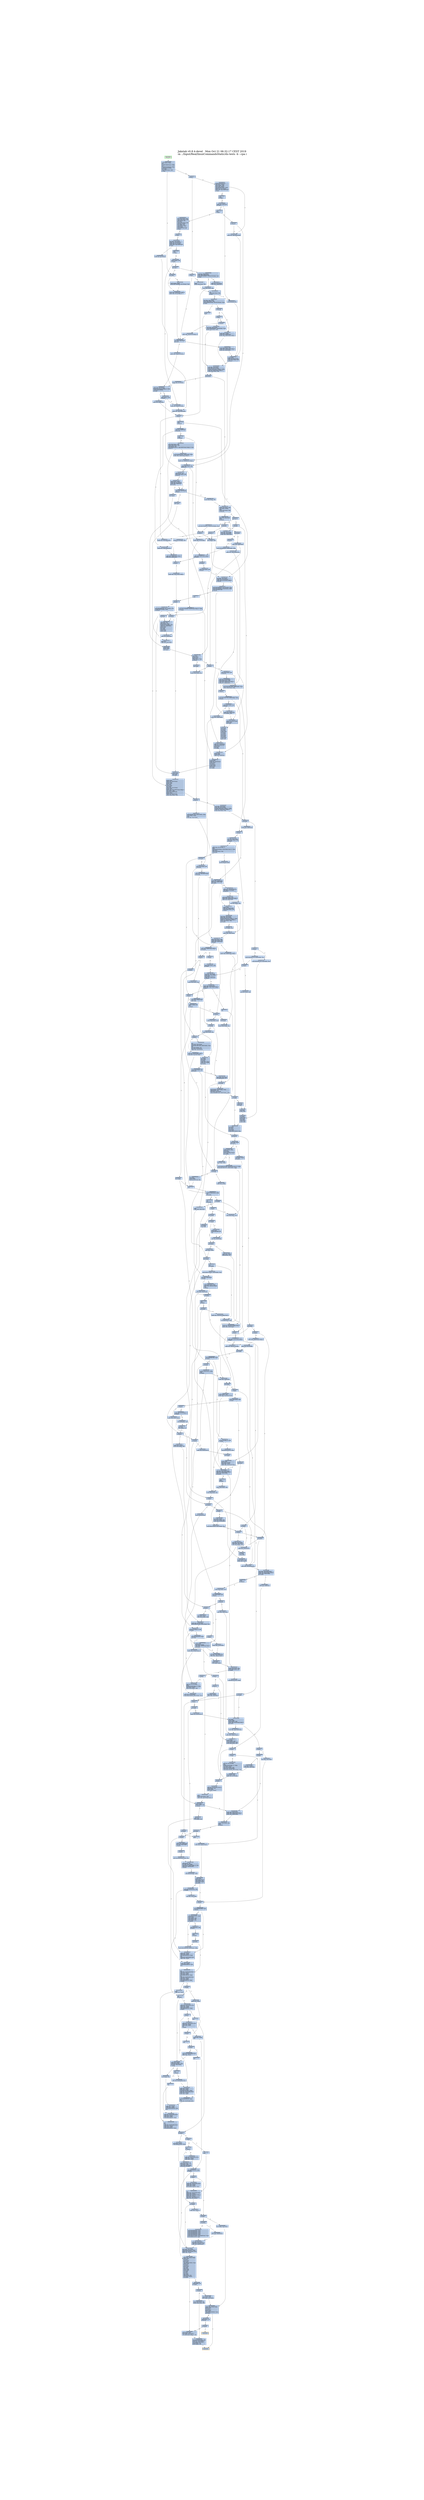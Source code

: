 digraph G {
node[shape=rectangle,style=filled,fillcolor=lightsteelblue,color=lightsteelblue]
bgcolor="transparent"
graph [label="Jakstab v0.8.4-devel   Mon Oct 21 06:32:17 CEST 2019\n-m ../Input/Real/linuxCommandsStatic/du-tests -b --cpa i", labelloc=t, fontsize=35, pad=30]
"0x00000000_0"[label="0x00000000\nandl (%ecx), %esp\ldas \lboundl 0x6e(%ecx), %ebp\ldas \lboundl 0x73(%ecx), %esp\lpushl $0x20230a0a\lincl %ebx\loutsl %ds:(%esi), %dx\ljo 0x8c\l"];
"0x00000013_0"[label="0x00000013\njb 0x7e\l"];
"0x00000015_0"[label="0x00000015\npushl $0x43282074\lsubl %esp, (%eax)\lxorb (%eax), %dh\lxorb %dh, (%ebx)\lsubl $0x39313032, %eax\landb %al, 0x72(%esi)\landb %dl, %gs:0x6f(%ebx)\lje 0xa8\l"];
"0x00000031_0"[label="0x00000031\npopa \ljb 0x99\l"];
"0x00000034_0"[label="0x00000034\nandb %al, 0x6f(%esi)\ljne 0xa7\l"];
"0x00000039_0"[label="0x00000039\npopa \lje 0xa6\l"];
"0x0000003d_0"[label="0x0000003d\noutsl %ds:(%esi), %dx\loutsb %ds:(%esi), %dx\lsubb $0x20, %al\ldecl %ecx\loutsb %ds:(%esi), %dx\larpl %bp, (%esi)\lorb (%edx), %cl\landl (%eax), %esp\lpushl %esp\lpushl $0x70207369\ljb 0xc0\l"];
"0x00000051_0"[label="0x00000051\njb 0xb5\l"];
"0x00000054_0"[label="0x00000054\ninsl %dx, %es:(%edi)\landb %ch, 0x73(%ecx)\landb %ah, 0x72(%esi)\landb %dh, %gs:0x6f(%ebx)\lje 0xda\l"];
"0x00000063_0"[label="0x00000063\npopa \ljb 0xcb\l"];
"0x00000066_0"[label="0x00000066\ncmpb (%eax), %ah\ljns 0xd9\l"];
"0x0000006a_0"[label="0x0000006a\njne 0x8c\l"];
"0x0000006c_0"[label="0x0000006c\narpl %sp, 0x6e(%ecx)\landb %dh, 0x65(%edx)\limull $0x75626972, %fs:0x74(%ebx), %esi\lje 0xe1\l"];
"0x0000007c_0"[label="0x0000007c\nandb %ch, 0x74(%ecx)\landb %ah, 0x6e(%ecx)\l"];
"0x0000007e_0"[label="0x0000007e\nje 0xa0\l"];
"0x00000080_0"[label="0x00000080\npopa \loutsb %ds:(%esi), %dx\l"];
"0x00000082_0"[label="0x00000082\ndas \loutsl %ds:(%esi), %dx\ljb 0xa7\l"];
"0x00000087_0"[label="0x00000087\ninsl %dx, %es:(%edi)\loutsl %ds:(%esi), %dx\limull $0x6920230a, %fs:0x79(%esi), %esp\lje 0xb3\l"];
"0x0000008c_0"[label="0x0000008c\njns 0x98\l"];
"0x0000008e_0"[label="0x0000008e\nandl (%eax), %esp\limull $0x7265646e, 0x75(%eax), %esi\l"];
"0x00000093_0"[label="0x00000093\njne 0x103\l"];
"0x00000095_0"[label="0x00000095\njb 0xb9\l"];
"0x00000098_0"[label="0x00000098\nandb %dh, 0x65(%eax,%ebp,2)\landb %dh, 0x72(%ebp,,2)\l"];
"0x00000099_0"[label="0x00000099\nje 0x103\l"];
"0x0000009b_0"[label="0x0000009b\nandb %dh, %gs:0x72(%ebp,,2)\l"];
"0x000000a0_0"[label="0x000000a0\ninsl %dx, %es:(%edi)\ljae 0xc3\l"];
"0x000000a3_0"[label="0x000000a3\noutsl %ds:(%esi), %dx\landb %dh, 0x65(%eax,%ebp,2)\landb %al, 0x4e(%edi)\l"];
"0x000000a6_0"[label="0x000000a6\nje 0x110\l"];
"0x000000a7_0"[label="0x000000a7\npushl $0x4e472065\l"];
"0x000000a8_0"[label="0x000000a8\nandb %al, %gs:0x4e(%edi)\l"];
"0x000000ac_0"[label="0x000000ac\npushl %ebp\landb %al, 0x65(%edi)\loutsb %ds:(%esi), %dx\ljb 0x115\l"];
"0x000000b3_0"[label="0x000000b3\npopa \l"];
"0x000000b4_0"[label="0x000000b4\ninsb %dx, %es:(%edi)\landb %dl, 0x75(%eax)\lboundl 0x63(%ecx,%ebp,2), %ebp\landb %cl, 0x63(%ecx,%ebp,2)\loutsb %ds:(%esi), %dx\l"];
"0x000000b9_0"[label="0x000000b9\ninsb %dx, %es:(%edi)\limull $0x6563694c, 0x20(%ebx), %esp\loutsb %ds:(%esi), %dx\l"];
"0x000000c2_0"[label="0x000000c2\njae 0x129\l"];
"0x000000c3_0"[label="0x000000c3\nandb %ah, %gs:0x73(%ecx)\l"];
"0x000000c4_0"[label="0x000000c4\nandb %ah, 0x73(%ecx)\l"];
"0x000000c7_0"[label="0x000000c7\nandb %dh, 0x75(%eax)\lboundl 0x73(%ecx,%ebp,2), %ebp\lpushl $0x62206465\ljns 0xdf\l"];
"0x000000d5_0"[label="0x000000d5\nandl (%eax), %esp\lje 0x141\l"];
"0x000000d9_0"[label="0x000000d9\nandb %al, %gs:0x72(%esi)\l"];
"0x000000da_0"[label="0x000000da\nandb %al, 0x72(%esi)\l"];
"0x000000dd_0"[label="0x000000dd\nandb %dl, %gs:0x6f(%ebx)\l"];
"0x000000df_0"[label="0x000000df\nandb %dl, 0x6f(%ebx)\l"];
"0x000000e1_0"[label="0x000000e1\noutsl %ds:(%esi), %dx\l"];
"0x000000e2_0"[label="0x000000e2\nje 0x15c\l"];
"0x000000e5_0"[label="0x000000e5\npopa \ljb 0x14d\l"];
"0x000000e8_0"[label="0x000000e8\nandb %al, 0x6f(%esi)\ljne 0x15b\l"];
"0x000000ed_0"[label="0x000000ed\npopa \lje 0x15a\l"];
"0x000000f1_0"[label="0x000000f1\noutsl %ds:(%esi), %dx\loutsb %ds:(%esi), %dx\lsubb $0x20, %al\limull $0x65762072, %gs:0x65(%eax,%ebp,2), %esi\ljb 0x173\l"];
"0x00000100_0"[label="0x00000100\nimull $0x6f203320, 0x6e(%edi), %ebp\landb %dh, 0x65(%eax,%ebp,2)\l"];
"0x00000103_0"[label="0x00000103\nandb %dh, (%ebx)\landb %ch, 0x66(%edi)\landb %dh, 0x65(%eax,%ebp,2)\l"];
"0x0000010c_0"[label="0x0000010c\nandb %cl, 0x63(%ecx,%ebp,2)\l"];
"0x00000110_0"[label="0x00000110\noutsb %ds:(%esi), %dx\ljae 0x179\l"];
"0x00000114_0"[label="0x00000114\nsubb $0x20, %al\loutsl %ds:(%esi), %dx\ljb 0x123\l"];
"0x00000119_0"[label="0x00000119\nandl (%eax), %esp\lsubb %ah, 0x74(%ecx)\landb %bh, 0x6f(%ecx)\ljne 0x195\l"];
"0x00000123_0"[label="0x00000123\nandb %ch, 0x70(%edi)\lje 0x191\l"];
"0x00000128_0"[label="0x00000128\noutsl %ds:(%esi), %dx\l"];
"0x00000129_0"[label="0x00000129\noutsb %ds:(%esi), %dx\lsubl %esp, (%eax)\lpopa \loutsb %ds:(%esi), %dx\ljns 0x150\l"];
"0x00000130_0"[label="0x00000130\ninsb %dx, %es:(%edi)\lpopa \lje 0x199\l"];
"0x00000134_0"[label="0x00000134\njb 0x156\l"];
"0x00000136_0"[label="0x00000136\njbe 0x19d\l"];
"0x00000138_0"[label="0x00000138\njb 0x1ad\l"];
"0x0000013a_0"[label="0x0000013a\nimull $0x230a0a2e, 0x6e(%edi), %ebp\l"];
"0x00000141_0"[label="0x00000141\nandb %dl, 0x69(%eax,%ebp,2)\ljae 0x167\l"];
"0x00000147_0"[label="0x00000147\njo 0x1bb\l"];
"0x00000149_0"[label="0x00000149\noutsl %ds:(%esi), %dx\ljb 0x1ae\l"];
"0x0000014d_0"[label="0x0000014d\ninsl %dx, %es:(%edi)\landb %ch, 0x73(%ecx)\landb %ah, 0x73(%ecx,%ebp,2)\lje 0x1c9\l"];
"0x00000150_0"[label="0x00000150\njae 0x172\l"];
"0x00000152_0"[label="0x00000152\nimull $0x75626972, %fs:0x74(%ebx), %esi\l"];
"0x00000156_0"[label="0x00000156\njb 0x1c1\l"];
"0x00000157_0"[label="0x00000157\nimull $0x20646574, 0x75(%edx), %esp\limull $0x20656874, 0x20(%esi), %ebp\lpushl $0x2065706f\lje 0x1d4\l"];
"0x00000158_0"[label="0x00000158\nboundl 0x74(%ebp), %esi\l"];
"0x0000015a_0"[label="0x0000015a\nje 0x1c1\l"];
"0x0000015b_0"[label="0x0000015b\nandb %ch, %gs:0x6e(%ecx)\l"];
"0x0000015c_0"[label="0x0000015c\nandb %ch, %fs:0x6e(%ecx)\l"];
"0x00000160_0"[label="0x00000160\nandb %dh, 0x65(%eax,%ebp,2)\landb %ch, 0x6f(%eax)\l"];
"0x00000167_0"[label="0x00000167\njo 0x1ce\l"];
"0x00000169_0"[label="0x00000169\nandb %dh, 0x61(%eax,%ebp,2)\l"];
"0x0000016c_0"[label="0x0000016c\npopa \l"];
"0x0000016d_0"[label="0x0000016d\nje 0x18f\l"];
"0x0000016f_0"[label="0x0000016f\nimull $0x206c6c69, 0x77(%eax), %esi\lboundl 0x20(%ebp), %esp\ljne 0x1ef\l"];
"0x00000172_0"[label="0x00000172\nja 0x1dd\l"];
"0x00000173_0"[label="0x00000173\nimull $0x75206562, 0x20(%esp,%ebp,2), %ebp\ljae 0x1e2\l"];
"0x00000174_0"[label="0x00000174\ninsb %dx, %es:(%edi)\linsb %dx, %es:(%edi)\landb %ah, 0x65(%edx)\l"];
"0x00000179_0"[label="0x00000179\nandb %dh, 0x73(%ebp)\l"];
"0x0000017c_0"[label="0x0000017c\njne 0x1ec\l"];
"0x0000017d_0"[label="0x0000017d\njne 0x1ec\l"];
"0x00000180_0"[label="0x00000180\nsubb $0xa, %al\landl (%eax), %esp\lboundl 0x74(%ebp), %esi\landb %dl, 0x49(%edi)\lpushl %esp\ldecl %eax\ldecl %edi\lpushl %ebp\lpushl %esp\l"];
"0x0000018f_0"[label="0x0000018f\nandb %al, 0x4e(%ecx)\l"];
"0x00000191_0"[label="0x00000191\ndecl %esi\l"];
"0x00000192_0"[label="0x00000192\npopl %ecx\landb %dl, 0x41(%edi)\l"];
"0x00000195_0"[label="0x00000195\nincl %ecx\l"];
"0x00000196_0"[label="0x00000196\npushl %edx\lpushl %edx\lincl %ecx\l"];
"0x00000199_0"[label="0x00000199\ndecl %esi\lpushl %esp\lpopl %ecx\lcmpl (%eax), %esp\lja 0x209\l"];
"0x0000019d_0"[label="0x0000019d\nandb %dh, 0x69(%edi)\l"];
"0x000001a0_0"[label="0x000001a0\nje 0x20a\l"];
"0x000001a2_0"[label="0x000001a2\noutsl %ds:(%esi), %dx\ljne 0x219\l"];
"0x000001a5_0"[label="0x000001a5\nandb %ah, 0x76(%ebp)\loutsb %ds:(%esi), %dx\landb %dh, 0x65(%eax,%ebp,2)\landb %ch, 0x6d(%ecx)\l"];
"0x000001ad_0"[label="0x000001ad\nandb %ch, %gs:0x6d(%ecx)\l"];
"0x000001b1_0"[label="0x000001b1\njo 0x21f\l"];
"0x000001b3_0"[label="0x000001b3\nimull $0x72617720, 0x64(%ebp), %esp\ljb 0x21d\l"];
"0x000001bc_0"[label="0x000001bc\noutsb %ds:(%esi), %dx\lje 0x238\l"];
"0x000001bf_0"[label="0x000001bf\nandb %ch, 0x66(%edi)\lorb (%ebx), %ah\l"];
"0x000001c1_0"[label="0x000001c1\norb (%ebx), %ah\l"];
"0x000001c4_0"[label="0x000001c4\nandb %cl, 0x45(%ebp)\lpushl %edx\lincl %ebx\l"];
"0x000001c9_0"[label="0x000001c9\ndecl %eax\lincl %ecx\ldecl %esi\lpushl %esp\lincl %ecx\lincl %edx\ldecl %ecx\ldecl %esp\ldecl %ecx\lpushl %esp\lpopl %ecx\l"];
"0x000001d4_0"[label="0x000001d4\nandb %ch, 0x72(%edi)\landb %al, 0x49(%esi)\lpushl %esp\ldecl %esi\lincl %ebp\l"];
"0x000001dd_0"[label="0x000001dd\npushl %ebx\lpushl %ebx\landb %al, 0x4f(%esi)\l"];
"0x000001e2_0"[label="0x000001e2\npushl %edx\landb %al, 0x20(%ecx)\lpushl %eax\lincl %ecx\lpushl %edx\lpushl %esp\ldecl %ecx\lincl %ebx\l"];
"0x000001ec_0"[label="0x000001ec\npushl %ebp\ldecl %esp\lincl %ecx\l"];
"0x000001ef_0"[label="0x000001ef\npushl %edx\landb %dl, 0x55(%eax)\lpushl %edx\lpushl %eax\ldecl %edi\lpushl %ebx\lincl %ebp\landb %ah, %cs:(%eax)\lpushl %ebx\landb %dh, %gs:0x65(%eax,%ebp,2)\lorb (%ebx), %ah\landb %al, 0x4e(%edi)\lpushl %ebp\landb %al, 0x65(%edi)\loutsb %ds:(%esi), %dx\l"];
"0x00000209_0"[label="0x00000209\nincl %edi\l"];
"0x0000020a_0"[label="0x0000020a\noutsb %ds:(%esi), %dx\l"];
"0x0000020c_0"[label="0x0000020c\njb 0x270\l"];
"0x0000020f_0"[label="0x0000020f\ninsb %dx, %es:(%edi)\landb %dl, 0x75(%eax)\lboundl 0x63(%ecx,%ebp,2), %ebp\landb %cl, 0x63(%ecx,%ebp,2)\loutsb %ds:(%esi), %dx\l"];
"0x00000219_0"[label="0x00000219\nimull $0x2065736e, 0x65(%ebx), %esp\loutsw %ds:(%esi), %dx\l"];
"0x0000021d_0"[label="0x0000021d\njae 0x284\l"];
"0x0000021f_0"[label="0x0000021f\nandb %ah, 0x6f(%esi)\l"];
"0x00000222_0"[label="0x00000222\njb 0x244\l"];
"0x00000224_0"[label="0x00000224\ninsl %dx, %es:(%edi)\loutsl %ds:(%esi), %dx\ljb 0x28d\l"];
"0x00000228_0"[label="0x00000228\nandb %ah, 0x74(%ebp,,2)\lpopa \limull $0x20230a0a, 0x2e(%ebx,%esi,2), %ebp\lpopl %ecx\loutsl %ds:(%esi), %dx\ljne 0x259\l"];
"0x00000238_0"[label="0x00000238\nandb %dh, 0x68(%ebx)\l"];
"0x00000239_0"[label="0x00000239\njae 0x2a3\l"];
"0x0000023b_0"[label="0x0000023b\noutsl %ds:(%esi), %dx\ljne 0x2aa\l"];
"0x0000023e_0"[label="0x0000023e\nandb %ch, %fs:0x61(%eax)\ljbe 0x2a9\l"];
"0x00000244_0"[label="0x00000244\nandb %dh, 0x65(%edx)\larpl %sp, 0x69(%ebp)\ljbe 0x2b1\l"];
"0x0000024c_0"[label="0x0000024c\nandb %ah, %fs:0x20(%ecx)\larpl %bp, 0x70(%edi)\ljns 0x275\l"];
"0x00000255_0"[label="0x00000255\noutsl %ds:(%esi), %dx\landb %dh, 0x65(%eax,%ebp,2)\landb %al, 0x4e(%edi)\l"];
"0x00000259_0"[label="0x00000259\npushl $0x4e472065\l"];
"0x0000025e_0"[label="0x0000025e\npushl %ebp\landb %al, 0x65(%edi)\loutsb %ds:(%esi), %dx\ljb 0x2c7\l"];
"0x00000266_0"[label="0x00000266\ninsb %dx, %es:(%edi)\landb %dl, 0x75(%eax)\lboundl 0x63(%ecx,%ebp,2), %ebp\landb %cl, 0x63(%ecx,%ebp,2)\loutsb %ds:(%esi), %dx\ljae 0x2db\l"];
"0x00000270_0"[label="0x00000270\nimull $0xa65736e, 0x65(%ebx), %esp\landl (%eax), %esp\lpopa \linsb %dx, %es:(%edi)\l"];
"0x00000275_0"[label="0x00000275\norb %gs:(%ebx), %ah\l"];
"0x00000276_0"[label="0x00000276\norb (%ebx), %ah\l"];
"0x00000278_0"[label="0x00000278\nandb %ah, 0x6c(%ecx)\l"];
"0x0000027b_0"[label="0x0000027b\noutsl %ds:(%esi), %dx\loutsb %ds:(%esi), %dx\landb %dh, 0x69(%edi)\lje 0x2eb\l"];
"0x00000283_0"[label="0x00000283\nandb %dh, 0x69(%eax,%ebp,2)\ljae 0x2a9\l"];
"0x00000284_0"[label="0x00000284\nje 0x2ee\l"];
"0x00000286_0"[label="0x00000286\nimull $0x676f7270, 0x20(%ebx), %esi\l"];
"0x00000289_0"[label="0x00000289\njo 0x2fd\l"];
"0x0000028b_0"[label="0x0000028b\noutsl %ds:(%esi), %dx\ljb 0x2f0\l"];
"0x0000028d_0"[label="0x0000028d\njb 0x2f0\l"];
"0x0000028f_0"[label="0x0000028f\ninsl %dx, %es:(%edi)\landb %ah, %cs:(%eax)\ldecl %ecx\landb %ch, 0x6f(%esi)\lje 0x2c6\l"];
"0x0000029a_0"[label="0x0000029a\nandb %dh, 0x65(%ebx)\landb %bh, %gs:(%eax,%ebp,2)\lje 0x317\l"];
"0x000002a3_0"[label="0x000002a3\njo 0x318\l"];
"0x000002a5_0"[label="0x000002a5\ncmpb (%edi), %ch\ldas \lja 0x321\l"];
"0x000002a9_0"[label="0x000002a9\nja 0x322\l"];
"0x000002aa_0"[label="0x000002aa\nja 0x2da\l"];
"0x000002ab_0"[label="0x000002ab\noutsb %ds:(%esi), %dx\l"];
"0x000002ac_0"[label="0x000002ac\noutsb %ds:(%esi), %dx\l"];
"0x000002ae_0"[label="0x000002ae\njne 0x2de\l"];
"0x000002b0_0"[label="0x000002b0\noutsl %ds:(%esi), %dx\l"];
"0x000002b1_0"[label="0x000002b1\njb 0x31a\l"];
"0x000002b3_0"[label="0x000002b3\ndas \linsb %dx, %es:(%edi)\limull $0x7365736e, 0x65(%ebx), %esp\ldas \lorb %ds:(%edx), %cl\larpl %sp, 0x74(%ecx)\landb %ch, 0x5c3c3c20\l"];
"0x000002c6_0"[label="0x000002c6\nandb %bh, (%esp,%edi)\lpopl %esp\l"];
"0x000002ca_0"[label="0x000002ca\nincl %ebp\ldecl %edi\lincl %esi\landb %bh, (%esi)\landb %ch, (%edi)\ljbe 0x304\l"];
"0x000002d5_0"[label="0x000002d5\noutsb %ds:(%esi), %dx\ljne 0x344\l"];
"0x000002d8_0"[label="0x000002d8\ninsb %dx, %es:(%edi)\lorb 0x6e(%ecx), %cl\l"];
"0x000002da_0"[label="0x000002da\ndecl %ecx\l"];
"0x000002db_0"[label="0x000002db\noutsb %ds:(%esi), %dx\l"];
"0x000002dc_0"[label="0x000002dc\njbe 0x34d\l"];
"0x000002de_0"[label="0x000002de\nimull $0x65, 0x20(%ebp), %esp\lsubb $0x20, %al\linsb %dx, %es:(%edi)\limull $0x69687420, 0x65(%ebx), %ebp\l"];
"0x000002eb_0"[label="0x000002eb\nandb %dh, 0x69(%eax,%ebp,2)\l"];
"0x000002ee_0"[label="0x000002ee\nimull $0x505f4756, 0xa(%ebx), %esi\l"];
"0x000002ef_0"[label="0x000002ef\njae 0x2fb\l"];
"0x000002f0_0"[label="0x000002f0\norb 0x47(%esi), %dl\l"];
"0x000002f1_0"[label="0x000002f1\npushl %esi\lincl %edi\l"];
"0x000002f3_0"[label="0x000002f3\npopl %edi\lpushl %eax\l"];
"0x000002f5_0"[label="0x000002f5\nincl %ecx\lpushl %esp\ldecl %eax\lpopl %edi\lpushl %eax\lpushl %edx\l"];
"0x000002fb_0"[label="0x000002fb\nincl %ebp\lincl %esi\ldecl %ecx\lpopl %eax\lcmpl $0x2f75632f, %eax\l"];
"0x00000304_0"[label="0x00000304\njae 0x378\l"];
"0x00000306_0"[label="0x00000306\narpl %bp, (%edi)\ljbe 0x371\l"];
"0x0000030a_0"[label="0x0000030a\ncmpb (%eax), %ah\lincl %esp\lpushl %ebp\lxorl %edi, 0x2f75632f\ljae 0x388\l"];
"0x00000316_0"[label="0x00000316\narpl %bp, (%edi)\l"];
"0x00000317_0"[label="0x00000317\ndas \l"];
"0x00000318_0"[label="0x00000318\njne 0x33b\l"];
"0x0000031a_0"[label="0x0000031a\nandb %al, 0x32(%ebp,%edx,2)\lcmpl $0x7273752f, %eax\l"];
"0x0000031b_0"[label="0x0000031b\nincl %esp\lpushl %ebp\lxorb 0x7273752f, %bh\l"];
"0x00000321_0"[label="0x00000321\njae 0x395\l"];
"0x00000322_0"[label="0x00000322\njb 0x353\l"];
"0x00000323_0"[label="0x00000323\ndas \l"];
"0x00000324_0"[label="0x00000324\nboundl 0x6e(%ecx), %ebp\ldas \ljne 0x34b\l"];
"0x0000032b_0"[label="0x0000032b\ndas \ljne 0x35d\l"];
"0x00000330_0"[label="0x00000330\nje 0x397\l"];
"0x00000332_0"[label="0x00000332\njae 0x3a8\l"];
"0x00000334_0"[label="0x00000334\njae 0x340\l"];
"0x00000336_0"[label="0x00000336\npushl %edi\lpushl $0x20657265\ldas \l"];
"0x0000033b_0"[label="0x0000033b\nandb %ch, (%edi)\l"];
"0x0000033d_0"[label="0x0000033d\narpl %si, 0x2f(%ebp)\l"];
"0x00000340_0"[label="0x00000340\njae 0x3b4\l"];
"0x00000342_0"[label="0x00000342\narpl %bp, (%edi)\l"];
"0x00000344_0"[label="0x00000344\njbe 0x3ad\l"];
"0x00000346_0"[label="0x00000346\ndas \ljne 0x36a\l"];
"0x0000034a_0"[label="0x0000034a\nimull $0x61762061, 0x20(%ebx), %esi\l"];
"0x0000034b_0"[label="0x0000034b\njae 0x36d\l"];
"0x0000034d_0"[label="0x0000034d\npopa \landb %dh, 0x61(%esi)\l"];
"0x00000351_0"[label="0x00000351\ninsb %dx, %es:(%edi)\ljb 0x3be\l"];
"0x00000355_0"[label="0x00000355\noutsb %ds:(%esi), %dx\landb %dh, %fs:0x72(%edi)\lpopa \ljo 0x3cd\l"];
"0x0000035d_0"[label="0x0000035d\njb 0x380\l"];
"0x00000360_0"[label="0x00000360\npopa \ljb 0x3d2\l"];
"0x00000363_0"[label="0x00000363\njne 0x3d3\l"];
"0x00000365_0"[label="0x00000365\nandb %ah, %fs:0x2c(%ebp,%esi,2)\l"];
"0x0000036a_0"[label="0x0000036a\norb 0x6e(%ecx), %ah\l"];
"0x0000036d_0"[label="0x0000036d\nandb %al, %fs:0x31(%ebp,%edx,2)\landb %dh, 0x65(%edx)\l"];
"0x00000371_0"[label="0x00000371\nxorl %esp, (%eax)\ljb 0x3da\l"];
"0x00000375_0"[label="0x00000375\njb 0x3ec\l"];
"0x00000378_0"[label="0x00000378\njae 0x39a\l"];
"0x00000379_0"[label="0x00000379\nandb %dh, 0x20(%edi,%ebp,2)\lje 0x3e7\l"];
"0x0000037a_0"[label="0x0000037a\nje 0x3eb\l"];
"0x0000037c_0"[label="0x0000037c\nandb %dh, 0x65(%eax,%ebp,2)\l"];
"0x0000037f_0"[label="0x0000037f\nandb %ch, %gs:0x75(%edx)\l"];
"0x00000380_0"[label="0x00000380\nandb %ch, 0x75(%edx)\l"];
"0x00000383_0"[label="0x00000383\njae 0x3f9\l"];
"0x00000385_0"[label="0x00000385\nsubl $0x6c697562, %eax\lje 0x3ac\l"];
"0x00000388_0"[label="0x00000388\nimull $0x62207564, 0x20(%esp,%esi,2), %ebp\limull $0x79207972, 0x61(%esi), %ebp\l"];
"0x0000038c_0"[label="0x0000038c\njne 0x3af\l"];
"0x0000038f_0"[label="0x0000038f\nboundl 0x6e(%ecx), %ebp\lpopa \ljb 0x40e\l"];
"0x00000395_0"[label="0x00000395\nandb %bh, 0x6f(%ecx)\l"];
"0x00000397_0"[label="0x00000397\noutsl %ds:(%esi), %dx\l"];
"0x00000398_0"[label="0x00000398\njne 0x3ba\l"];
"0x0000039a_0"[label="0x0000039a\nja 0x3fd\l"];
"0x0000039c_0"[label="0x0000039c\noutsb %ds:(%esi), %dx\lje 0x3bf\l"];
"0x0000039f_0"[label="0x0000039f\nje 0x410\l"];
"0x000003a1_0"[label="0x000003a1\nandb %dh, 0x73(%ebp,,2)\lje 0x3d5\l"];
"0x000003a7_0"[label="0x000003a7\norb 0x4f(%ebp), %al\l"];
"0x000003a8_0"[label="0x000003a8\nincl %ebp\ldecl %edi\l"];
"0x000003aa_0"[label="0x000003aa\nincl %esi\lorb (%edx), %cl\l"];
"0x000003ac_0"[label="0x000003ac\norb 0x73(%ebp,,2), %dh\lje 0x3d2\l"];
"0x000003ad_0"[label="0x000003ad\nje 0x414\l"];
"0x000003af_0"[label="0x000003af\njae 0x425\l"];
"0x000003b1_0"[label="0x000003b1\nandb %ch, 0x2422207a\l"];
"0x000003b2_0"[label="0x000003b2\nsubl $0x2422207a, %eax\l"];
"0x000003b4_0"[label="0x000003b4\nandb %ah, (%edx)\landb $0x44, %al\l"];
"0x000003b7_0"[label="0x000003b7\nincl %esp\l"];
"0x000003b8_0"[label="0x000003b8\npushl %ebp\lxorl %esp, (%edx)\landb %ah, (%esi)\landb %bh, %es:0x20(%ebx)\l"];
"0x000003ba_0"[label="0x000003ba\nandb (%eax), %ah\landb %bh, %es:0x20(%ebx)\l"];
"0x000003be_0"[label="0x000003be\nandb %bh, 0x20(%ebx)\l"];
"0x000003bf_0"[label="0x000003bf\njnp 0x3e1\l"];
"0x000003c1_0"[label="0x000003c1\narpl %bp, %gs:0x6f(%eax)\landb %al, 0x31(%ebp,%edx,2)\landb %ah, 0x6e(%ebp)\ljbe 0x444\l"];
"0x000003ce_0"[label="0x000003ce\npopa \ljb 0x3f1\l"];
"0x000003d1_0"[label="0x000003d1\noutsb %ds:(%esi), %dx\l"];
"0x000003d2_0"[label="0x000003d2\noutsl %ds:(%esi), %dx\l"];
"0x000003d3_0"[label="0x000003d3\nje 0x3f5\l"];
"0x000003d5_0"[label="0x000003d5\njae 0x43c\l"];
"0x000003d7_0"[label="0x000003d7\nje 0x3f9\l"];
"0x000003d9_0"[label="0x000003d9\nxorl %edi, (%esi)\lxorb %es:(%ebx), %bh\landb %ah, 0x78(%ebp)\l"];
"0x000003e1_0"[label="0x000003e1\nimull $0xa7d203b, 0x31(%eax), %esi\l"];
"0x000003e7_0"[label="0x000003e7\njnl 0x3f3\l"];
"0x000003e9_0"[label="0x000003e9\nje 0x450\l"];
"0x000003eb_0"[label="0x000003eb\njae 0x461\l"];
"0x000003ed_0"[label="0x000003ed\nandb %ch, 0x2422207a\l"];
"0x000003f3_0"[label="0x000003f3\nincl %esp\lpushl %ebp\l"];
"0x000003f5_0"[label="0x000003f5\nxorb (%edx), %ah\landb %ah, (%esi)\l"];
"0x000003f9_0"[label="0x000003f9\nandb %bh, %es:0x20(%ebx)\l"];
"0x000003fd_0"[label="0x000003fd\narpl %bp, %gs:0x6f(%eax)\landb %al, 0x32(%ebp,%edx,2)\landb %ah, 0x6e(%ebp)\ljbe 0x480\l"];
"0x0000040a_0"[label="0x0000040a\npopa \ljb 0x42d\l"];
"0x0000040d_0"[label="0x0000040d\noutsb %ds:(%esi), %dx\l"];
"0x0000040e_0"[label="0x0000040e\noutsl %ds:(%esi), %dx\lje 0x431\l"];
"0x00000410_0"[label="0x00000410\nandb %dh, 0x65(%ebx)\l"];
"0x00000411_0"[label="0x00000411\njae 0x478\l"];
"0x00000413_0"[label="0x00000413\nje 0x435\l"];
"0x00000414_0"[label="0x00000414\nandb %dh, (%ecx)\lxorb %es:(%ebx), %bh\l"];
"0x00000415_0"[label="0x00000415\nxorl %edi, (%esi)\lxorb %es:(%ebx), %bh\l"];
"0x0000041a_0"[label="0x0000041a\nandb %ah, 0x78(%ebp)\limull $0xa7d203b, 0x31(%eax), %esi\l"];
"0x00000425_0"[label="0x00000425\norb 0x73(%ebp,,2), %dh\lje 0x44b\l"];
"0x0000042b_0"[label="0x0000042b\nsubl $0x24222078, %eax\lincl %esp\l"];
"0x00000431_0"[label="0x00000431\npushl %ebp\lxorl %esp, (%edx)\landb %bh, 0x20(%esp,%edi,2)\ljnp 0x45a\l"];
"0x00000435_0"[label="0x00000435\njl 0x4b3\l"];
"0x00000437_0"[label="0x00000437\nandb %bh, 0x20(%ebx)\l"];
"0x0000043a_0"[label="0x0000043a\narpl %bp, %gs:0x6f(%eax)\landb %ah, (%esp,%eax,2)\l"];
"0x0000043c_0"[label="0x0000043c\npushl $0x4424206f\l"];
"0x00000441_0"[label="0x00000441\npushl %ebp\lxorl %esp, (%eax)\l"];
"0x00000444_0"[label="0x00000444\noutsb %ds:(%esi), %dx\loutsl %ds:(%esi), %dx\lje 0x468\l"];
"0x00000448_0"[label="0x00000448\njs 0x4b0\l"];
"0x0000044b_0"[label="0x0000044b\narpl %si, 0x74(%ebp)\lpopa \lboundl 0x20(%ebp,,2), %ebp\lxorl %edi, (%esi)\lxorb %es:(%ebx), %bh\l"];
"0x00000450_0"[label="0x00000450\ninsb %dx, %es:(%edi)\landb %dh, %gs:(%ecx)\lxorb %es:(%ebx), %bh\l"];
"0x00000458_0"[label="0x00000458\nandb %ah, 0x78(%ebp)\limull $0xa7d203b, 0x31(%eax), %esi\l"];
"0x0000045a_0"[label="0x0000045a\njs 0x4c5\l"];
"0x0000045c_0"[label="0x0000045c\nje 0x47e\l"];
"0x0000045e_0"[label="0x0000045e\nxorl %edi, (%ebx)\landb %bh, 0xa(%ebp)\l"];
"0x00000461_0"[label="0x00000461\njnl 0x46d\l"];
"0x00000463_0"[label="0x00000463\nje 0x4ca\l"];
"0x00000465_0"[label="0x00000465\njae 0x4db\l"];
"0x00000467_0"[label="0x00000467\nandb %ch, 0x24222078\l"];
"0x00000468_0"[label="0x00000468\nsubl $0x24222078, %eax\l"];
"0x0000046d_0"[label="0x0000046d\nincl %esp\lpushl %ebp\lxorb (%edx), %ah\landb %bh, 0x20(%esp,%edi,2)\ljnp 0x497\l"];
"0x00000477_0"[label="0x00000477\narpl %bp, %gs:0x6f(%eax)\l"];
"0x00000478_0"[label="0x00000478\narpl %bp, 0x6f(%eax)\l"];
"0x0000047b_0"[label="0x0000047b\nandb %ah, (%esp,%eax,2)\l"];
"0x0000047e_0"[label="0x0000047e\npushl %ebp\lxorb (%eax), %ah\loutsb %ds:(%esi), %dx\loutsl %ds:(%esi), %dx\l"];
"0x00000480_0"[label="0x00000480\nandb %ch, 0x6f(%esi)\l"];
"0x00000483_0"[label="0x00000483\nje 0x4a5\l"];
"0x00000485_0"[label="0x00000485\njs 0x4ed\l"];
"0x00000488_0"[label="0x00000488\narpl %si, 0x74(%ebp)\lpopa \lboundl 0x20(%ebp,,2), %ebp\lxorl %edi, (%esi)\lxorb %es:(%ebx), %bh\landb %ah, 0x78(%ebp)\limull $0xa7d203b, 0x31(%eax), %esi\l"];
"0x00000497_0"[label="0x00000497\njs 0x502\l"];
"0x00000499_0"[label="0x00000499\nje 0x4bb\l"];
"0x0000049b_0"[label="0x0000049b\nxorl %edi, (%ebx)\landb %bh, 0xa(%ebp)\l"];
"0x000004a0_0"[label="0x000004a0\norb (%ebx), %ah\landb %al, 0x78(%ebp)\l"];
"0x000004a5_0"[label="0x000004a5\njo 0x50c\l"];
"0x000004a7_0"[label="0x000004a7\narpl %si, 0x20(%ebx,%esi,2)\landb $0x44, %al\lpushl %ebp\lxorl %esp, (%eax)\l"];
"0x000004b0_0"[label="0x000004b0\npopa \loutsb %ds:(%esi), %dx\landb %ah, %fs:(%esp,%eax,2)\l"];
"0x000004b3_0"[label="0x000004b3\nandb %ah, (%esp,%eax,2)\l"];
"0x000004b6_0"[label="0x000004b6\npushl %ebp\lxorb (%eax), %ah\lje 0x52a\l"];
"0x000004bb_0"[label="0x000004bb\nandb %ah, 0x65(%edx)\landb %dh, 0x65(%eax,%ebp,2)\landb %ah, 0x69(%edx)\l"];
"0x000004c5_0"[label="0x000004c5\noutsb %ds:(%esi), %dx\lpopa \ljb 0x532\l"];
"0x000004c9_0"[label="0x000004c9\njae 0x4ec\l"];
"0x000004ca_0"[label="0x000004ca\njae 0x4ec\l"];
"0x000004cc_0"[label="0x000004cc\nje 0x53d\l"];
"0x000004ce_0"[label="0x000004ce\nandb %ah, 0x6f(%ebx)\linsl %dx, %es:(%edi)\ljo 0x535\l"];
"0x000004d4_0"[label="0x000004d4\njb 0x53b\l"];
"0x000004d6_0"[label="0x000004d6\norb %cs:0x3d(%ecx,%esi), %ah\l"];
"0x000004db_0"[label="0x000004db\nandb $0x28, %al\linsl %dx, %es:(%edi)\limull $0x70, 0x6d(%ebp,,2), %esi\landb %ch, 0x630a2964\ljo 0x50b\l"];
"0x000004eb_0"[label="0x000004eb\nsubl $0x44242061, %eax\l"];
"0x000004ec_0"[label="0x000004ec\npopa \l"];
"0x000004ed_0"[label="0x000004ed\nandb %ah, (%esp,%eax,2)\l"];
"0x000004f0_0"[label="0x000004f0\npushl %ebp\lxorl %esp, (%eax)\landb $0x64, %al\lxorl %ebp, (%edi)\ljne 0x504\l"];
"0x000004fa_0"[label="0x000004fa\nxorb %fs:0x6b6d2824, %bh\lje 0x568\l"];
"0x00000502_0"[label="0x00000502\ninsl %dx, %es:(%edi)\l"];
"0x00000503_0"[label="0x00000503\ninsl %dx, %es:(%edi)\l"];
"0x00000504_0"[label="0x00000504\njo 0x526\l"];
"0x00000506_0"[label="0x00000506\nsubl $0x630a2964, %eax\ljo 0x52d\l"];
"0x0000050d_0"[label="0x0000050d\nsubl $0x44242061, %eax\lpushl %ebp\lxorb (%eax), %ah\landb $0x64, %al\lxorb (%edi), %ch\ljne 0x526\l"];
"0x0000051c_0"[label="0x0000051c\norb 0x6f(%esi), %ah\ljb 0x541\l"];
"0x00000521_0"[label="0x00000521\npopa \ljb 0x58b\l"];
"0x00000524_0"[label="0x00000524\njae 0x546\l"];
"0x00000526_0"[label="0x00000526\nimull $0x200a5c20, 0x20(%esi), %ebp\l"];
"0x0000052a_0"[label="0x0000052a\npopl %esp\lorb (%eax), %ah\l"];
"0x0000052d_0"[label="0x0000052d\nandb %ah, (%eax)\landb %ah, (%edi)\lsubl $0x2e206153, %eax\ldaa \landb %bl, 0x20(%edx,%ecx)\landb %ah, (%eax)\l"];
"0x0000053d_0"[label="0x0000053d\nandb %ah, (%edi)\lsubl $0x2e206153, %eax\ldas \l"];
"0x00000546_0"[label="0x00000546\ndaa \landb %bl, 0x20(%edx,%ecx)\landb %ah, (%eax)\landb %ah, (%edi)\lsubl $0x61206153, %eax\ldaa \landb %bl, 0x20(%edx,%ecx)\landb %ah, (%eax)\landb %ah, (%edi)\lsubl $0x2f206153, %eax\lje 0x5d3\l"];
"0x00000566_0"[label="0x00000566\njo 0x588\l"];
"0x00000568_0"[label="0x00000568\ndas \lje 0x592\l"];
"0x0000056b_0"[label="0x0000056b\nandb %bl, 0x20(%edx,%ecx)\landb %ah, (%eax)\landb %ah, (%edi)\lsubl $0x2f206153, %eax\lje 0x5e7\l"];
"0x0000057a_0"[label="0x0000057a\njo 0x5a3\l"];
"0x0000057c_0"[label="0x0000057c\nandb %bl, 0x20(%edx,%ecx)\landb %ah, (%eax)\landb %ah, (%edi)\ldas \lje 0x5f4\l"];
"0x00000587_0"[label="0x00000587\njo 0x5a9\l"];
"0x00000588_0"[label="0x00000588\nandb %ch, (%edi)\l"];
"0x00000589_0"[label="0x00000589\ndas \l"];
"0x0000058a_0"[label="0x0000058a\nje 0x5b3\l"];
"0x0000058c_0"[label="0x0000058c\nandb %bl, 0x20(%edx,%ecx)\landb %ah, (%eax)\l"];
"0x00000592_0"[label="0x00000592\nandb %ah, (%edi)\lsubl $0x742f2061, %eax\linsl %dx, %es:(%edi)\ljo 0x5bc\l"];
"0x0000059c_0"[label="0x0000059c\ndas \lje 0x5c6\l"];
"0x0000059f_0"[label="0x0000059f\nandb %bl, 0x20(%edx,%ecx)\l"];
"0x000005a3_0"[label="0x000005a3\nandb %ah, (%eax)\landb %ah, (%edi)\lsubl $0x27612061, %eax\landb %bl, 0x20(%edx,%ecx)\landb %ah, (%eax)\landb %ah, (%edi)\l"];
"0x000005b3_0"[label="0x000005b3\ndaa \l"];
"0x000005b4_0"[label="0x000005b4\nsubl $0x2e206163, %eax\ldaa \landb %bl, 0x20(%edx,%ecx)\l"];
"0x000005bc_0"[label="0x000005bc\norb (%eax), %ah\l"];
"0x000005be_0"[label="0x000005be\nandb %ah, (%eax)\landb %ah, (%edi)\lsubl $0x2e206163, %eax\ldaa \l"];
"0x000005c6_0"[label="0x000005c6\ndaa \l"];
"0x000005c9_0"[label="0x000005c9\nandb %bl, 0x20(%edx,%ecx)\landb %ah, (%eax)\landb %ah, (%edi)\lsubl $0x2e206163, %eax\l"];
"0x000005d3_0"[label="0x000005d3\npopa \landb %ch, (%esi)\l"];
"0x000005d6_0"[label="0x000005d6\ndas \ldaa \landb %bl, 0x20(%edx,%ecx)\landb %ah, (%eax)\landb %ah, (%edi)\lsubl $0x2f206163, %eax\l"];
"0x000005e7_0"[label="0x000005e7\ndas \l"];
"0x000005e8_0"[label="0x000005e8\nje 0x657\l"];
"0x000005ea_0"[label="0x000005ea\njo 0x60c\l"];
"0x000005ec_0"[label="0x000005ec\ndas \lje 0x616\l"];
"0x000005ef_0"[label="0x000005ef\nandb %bl, 0x20(%edx,%ecx)\landb %ah, (%eax)\landb %ah, (%edi)\l"];
"0x000005f4_0"[label="0x000005f4\nandb %ah, (%eax)\ldaa \l"];
"0x000005f7_0"[label="0x000005f7\nsubl $0x2f206163, %eax\lje 0x66b\l"];
"0x000005fe_0"[label="0x000005fe\njo 0x627\l"];
"0x00000600_0"[label="0x00000600\nandb %bl, 0x20(%edx,%ecx)\landb %ah, (%eax)\landb %ah, (%edi)\lsubl $0x61206163, %eax\l"];
"0x0000060c_0"[label="0x0000060c\npopa \l"];
"0x0000060d_0"[label="0x0000060d\ndaa \landb %bl, 0x20(%edx,%ecx)\landb %bh, (%ebx)\landb %ah, 0xa(%edi,%ebp,2)\landb %ah, (%eax)\larpl %bp, %gs:0x6f(%eax)\landb %al, 0x72(%ecx)\l"];
"0x00000616_0"[label="0x00000616\noutsl %ds:(%esi), %dx\lorb (%eax), %ah\landb %ah, 0x63(%ebp)\lpushl $0x7241206f\l"];
"0x00000621_0"[label="0x00000621\njae 0x65e\l"];
"0x00000624_0"[label="0x00000624\nandb %ah, (%ecx,,2)\l"];
"0x00000627_0"[label="0x00000627\njb 0x690\l"];
"0x00000629_0"[label="0x00000629\njae 0x64b\l"];
"0x0000062b_0"[label="0x0000062b\ncmpl $0x3d3d3d3d, %eax\lcmpl $0x3d3d3d3d, %eax\lcmpl $0x3d3d3d3d, %eax\lcmpl $0x3d3d3d3d, %eax\lcmpl $0x20200a3d, %eax\limull $0x20752d20, %fs:0x66(%esi), %esp\lsubl $0x62616c2d, %eax\l"];
"0x0000064b_0"[label="0x0000064b\nandb %ch, 0x62616c2d\l"];
"0x00000651_0"[label="0x00000651\ninsb %dx, %es:(%edi)\lcmpl $0x31554424, %eax\landb %ch, 0x62616c2d\l"];
"0x00000657_0"[label="0x00000657\nxorl %esp, (%eax)\lsubl $0x62616c2d, %eax\l"];
"0x0000065e_0"[label="0x0000065e\ninsb %dx, %es:(%edi)\lcmpl $0x32554424, %eax\landb %bl, 0x20(%edx,%ecx)\landb %ah, (%eax)\l"];
"0x0000066b_0"[label="0x0000066b\nandb %bh, (%eax,%ebp)\lpushl %eax\lincl %ecx\lpushl %esp\ldecl %eax\lcmpl $0x5f475624, %eax\lpushl %eax\lincl %ecx\lpushl %esp\ldecl %eax\lpopl %edi\lpushl %eax\lpushl %edx\lincl %ebp\lincl %esi\ldecl %ecx\lpopl %eax\landb $0x64, %al\lxorl %esp, (%eax)\ljne 0x6a9\l"];
"0x00000689_0"[label="0x00000689\nandb $0x61, %al\ljb 0x6f4\l"];
"0x0000068d_0"[label="0x0000068d\njae 0x6af\l"];
"0x0000068f_0"[label="0x0000068f\nxorb (%esi), %bh\lxorl %ebp, %es:(%ecx)\l"];
"0x00000690_0"[label="0x00000690\nxorl %ebp, %es:(%ecx)\l"];
"0x00000694_0"[label="0x00000694\nandb %bh, (%eax,%ebp)\lpushl %eax\lincl %ecx\lpushl %esp\ldecl %eax\lcmpl $0x20326424, %eax\ljne 0x6c3\l"];
"0x000006a3_0"[label="0x000006a3\nandb $0x61, %al\ljb 0x70e\l"];
"0x000006a7_0"[label="0x000006a7\njae 0x6c9\l"];
"0x000006a9_0"[label="0x000006a9\nxorb (%esi), %bh\lxorl %ebp, %es:(%ecx)\lorb 0x6e(%edi,%ebp,2), %ah\l"];
"0x000006af_0"[label="0x000006af\noutsl %ds:(%esi), %dx\loutsb %ds:(%esi), %dx\l"];
"0x000006b2_0"[label="0x000006b2\norb %gs:0x6d(%edx), %dh\landb %ch, 0x24206672\lxorl %esp, %fs:(%eax)\landb $0x64, %al\lxorb (%edx), %cl\l"];
"0x000006c3_0"[label="0x000006c3\n",color="orange",style="filled,bold"];
"0x000006c9_0"[label="0x000006c9\n",color="orange",style="filled,bold"];
"0xface0000_0"[label="0xface0000\n",fillcolor="lightgrey",color="green",style="filled,bold"];
"0x00000444_0" -> "0x00000468_0" [color="#000000",label="T"];
"0x0000013a_0" -> "0x00000141_0" [color="#000000"];
"0x00000098_0" -> "0x000000a0_0" [color="#000000"];
"0x0000039c_0" -> "0x000003bf_0" [color="#000000",label="T"];
"0x00000284_0" -> "0x000002ee_0" [color="#000000",label="T"];
"0x000006a7_0" -> "0x000006c9_0" [color="#000000",label="T"];
"0x00000123_0" -> "0x00000191_0" [color="#000000",label="T"];
"0x0000058a_0" -> "0x000005b3_0" [color="#000000",label="T"];
"0x00000275_0" -> "0x00000278_0" [color="#000000"];
"0x00000172_0" -> "0x000001dd_0" [color="#000000",label="T"];
"0x000002a9_0" -> "0x000002ab_0" [color="#000000",label="F"];
"0x000001a0_0" -> "0x000001a2_0" [color="#000000",label="F"];
"0x0000056b_0" -> "0x0000057a_0" [color="#000000",label="F"];
"0x00000624_0" -> "0x00000627_0" [color="#000000"];
"0x000001a2_0" -> "0x00000219_0" [color="#000000",label="T"];
"0x00000316_0" -> "0x00000318_0" [color="#000000"];
"0x00000082_0" -> "0x000000a7_0" [color="#000000",label="T"];
"0x000003a1_0" -> "0x000003a7_0" [color="#000000",label="F"];
"0x00000156_0" -> "0x00000158_0" [color="#000000",label="F"];
"0x00000222_0" -> "0x00000244_0" [color="#000000",label="T"];
"0x00000039_0" -> "0x000000a6_0" [color="#000000",label="T"];
"0x0000059f_0" -> "0x000005a3_0" [color="#000000"];
"0x0000037f_0" -> "0x00000383_0" [color="#000000"];
"0x000000e2_0" -> "0x0000015c_0" [color="#000000",label="T"];
"0x00000321_0" -> "0x00000395_0" [color="#000000",label="T"];
"0x000004f0_0" -> "0x00000504_0" [color="#000000",label="T"];
"0x0000060c_0" -> "0x0000060d_0" [color="#000000"];
"0x00000411_0" -> "0x00000413_0" [color="#000000",label="F"];
"0x000002ac_0" -> "0x000002ae_0" [color="#000000"];
"0x000002a5_0" -> "0x000002aa_0" [color="#000000",label="F"];
"0x000003bf_0" -> "0x000003c1_0" [color="#000000",label="F"];
"0x0000020c_0" -> "0x00000270_0" [color="#000000",label="T"];
"0x0000028d_0" -> "0x0000028f_0" [color="#000000",label="F"];
"0x0000057a_0" -> "0x000005a3_0" [color="#000000",label="T"];
"0x00000103_0" -> "0x0000010c_0" [color="#000000"];
"0x0000040e_0" -> "0x00000431_0" [color="#000000",label="T"];
"0x00000588_0" -> "0x0000058a_0" [color="#000000"];
"0x0000045e_0" -> "0x00000463_0" [color="#000000"];
"0x00000467_0" -> "0x0000046d_0" [color="#000000"];
"0x00000283_0" -> "0x000002a9_0" [color="#000000",label="T"];
"0x000005f7_0" -> "0x0000066b_0" [color="#000000",label="T"];
"0x00000566_0" -> "0x00000588_0" [color="#000000",label="T"];
"0x0000039f_0" -> "0x00000410_0" [color="#000000",label="T"];
"0x00000461_0" -> "0x00000463_0" [color="#000000",label="F"];
"0x000000c2_0" -> "0x000000c4_0" [color="#000000",label="F"];
"0x000004a5_0" -> "0x000004a7_0" [color="#000000",label="F"];
"0x000003c1_0" -> "0x000003ce_0" [color="#000000",label="F"];
"0x000005e8_0" -> "0x000005ea_0" [color="#000000",label="F"];
"0x00000395_0" -> "0x00000398_0" [color="#000000"];
"0x000003bf_0" -> "0x000003e1_0" [color="#000000",label="T"];
"0x000001d4_0" -> "0x000001dd_0" [color="#000000"];
"0x000005e7_0" -> "0x000005e8_0" [color="#000000"];
"0x00000690_0" -> "0x00000694_0" [color="#000000"];
"0x00000318_0" -> "0x0000033b_0" [color="#000000",label="T"];
"0x00000150_0" -> "0x00000152_0" [color="#000000",label="F"];
"0x00000324_0" -> "0x0000034b_0" [color="#000000",label="T"];
"0x0000015c_0" -> "0x00000160_0" [color="#000000"];
"0x0000052a_0" -> "0x0000052d_0" [color="#000000"];
"0x0000033b_0" -> "0x0000033d_0" [color="#000000"];
"0x000000f1_0" -> "0x00000100_0" [color="#000000",label="F"];
"0x00000087_0" -> "0x00000093_0" [color="#000000",label="F"];
"0x0000007e_0" -> "0x000000a0_0" [color="#000000",label="T"];
"0x00000224_0" -> "0x00000228_0" [color="#000000",label="F"];
"0x00000323_0" -> "0x00000324_0" [color="#000000"];
"0x000005fe_0" -> "0x00000627_0" [color="#000000",label="T"];
"0x000000a7_0" -> "0x000000ac_0" [color="#000000"];
"0x0000038f_0" -> "0x00000395_0" [color="#000000",label="F"];
"0x00000130_0" -> "0x00000134_0" [color="#000000",label="F"];
"0x00000450_0" -> "0x00000458_0" [color="#000000"];
"0x00000355_0" -> "0x0000035d_0" [color="#000000",label="F"];
"0x00000334_0" -> "0x00000336_0" [color="#000000",label="F"];
"0x00000503_0" -> "0x00000504_0" [color="#000000"];
"0x00000119_0" -> "0x00000123_0" [color="#000000",label="F"];
"0x00000651_0" -> "0x0000065e_0" [color="#000000"];
"0x0000028f_0" -> "0x0000029a_0" [color="#000000",label="F"];
"0x00000689_0" -> "0x0000068d_0" [color="#000000",label="F"];
"0x0000040a_0" -> "0x0000040d_0" [color="#000000",label="F"];
"0x0000034d_0" -> "0x00000351_0" [color="#000000"];
"0x00000351_0" -> "0x000003be_0" [color="#000000",label="T"];
"0x000002f1_0" -> "0x000002f3_0" [color="#000000"];
"0x00000134_0" -> "0x00000156_0" [color="#000000",label="T"];
"0x00000600_0" -> "0x0000060d_0" [color="#000000"];
"0x000003be_0" -> "0x000003c1_0" [color="#000000"];
"0x00000629_0" -> "0x0000062b_0" [color="#000000",label="F"];
"0x00000461_0" -> "0x0000046d_0" [color="#000000",label="T"];
"0x00000330_0" -> "0x00000332_0" [color="#000000",label="F"];
"0x0000006c_0" -> "0x0000007c_0" [color="#000000",label="F"];
"0x00000150_0" -> "0x00000172_0" [color="#000000",label="T"];
"0x000003f5_0" -> "0x000003f9_0" [color="#000000"];
"0x000005ec_0" -> "0x00000616_0" [color="#000000",label="T"];
"0x000002ae_0" -> "0x000002b0_0" [color="#000000",label="F"];
"0x00000179_0" -> "0x0000017c_0" [color="#000000"];
"0x0000006c_0" -> "0x000000e1_0" [color="#000000",label="T"];
"0x000006a3_0" -> "0x000006a7_0" [color="#000000",label="F"];
"0x00000138_0" -> "0x000001ad_0" [color="#000000",label="T"];
"0x00000694_0" -> "0x000006a3_0" [color="#000000",label="F"];
"0x0000031b_0" -> "0x00000323_0" [color="#000000"];
"0x00000152_0" -> "0x0000015a_0" [color="#000000"];
"0x000000ed_0" -> "0x0000015a_0" [color="#000000",label="T"];
"0x0000034a_0" -> "0x00000351_0" [color="#000000"];
"0x00000222_0" -> "0x00000224_0" [color="#000000",label="F"];
"0x000002de_0" -> "0x000002ef_0" [color="#000000"];
"0x000004cc_0" -> "0x0000053d_0" [color="#000000",label="T"];
"0x000002db_0" -> "0x000002dc_0" [color="#000000"];
"0x00000616_0" -> "0x00000621_0" [color="#000000"];
"0x000002ef_0" -> "0x000002f1_0" [color="#000000",label="F"];
"0x00000128_0" -> "0x00000129_0" [color="#000000"];
"0x000003e7_0" -> "0x000003e9_0" [color="#000000",label="F"];
"0x000001ef_0" -> "0x0000020c_0" [color="#000000"];
"0x0000023e_0" -> "0x00000244_0" [color="#000000",label="F"];
"0x0000019d_0" -> "0x000001a0_0" [color="#000000"];
"0x000004ed_0" -> "0x000004f0_0" [color="#000000"];
"0x00000015_0" -> "0x00000031_0" [color="#000000",label="F"];
"0x00000278_0" -> "0x0000027b_0" [color="#000000"];
"0x000003d3_0" -> "0x000003f5_0" [color="#000000",label="T"];
"0x00000340_0" -> "0x000003b4_0" [color="#000000",label="T"];
"0x000002b0_0" -> "0x000002b1_0" [color="#000000"];
"0x000004db_0" -> "0x000004eb_0" [color="#000000",label="F"];
"0x00000157_0" -> "0x000001d4_0" [color="#000000",label="T"];
"0x00000478_0" -> "0x0000047b_0" [color="#000000"];
"0x000003b4_0" -> "0x000003b8_0" [color="#000000"];
"0x00000627_0" -> "0x00000690_0" [color="#000000",label="T"];
"0x000000a3_0" -> "0x000000ac_0" [color="#000000"];
"0x0000009b_0" -> "0x000000a0_0" [color="#000000"];
"0x000000a8_0" -> "0x000000ac_0" [color="#000000"];
"0x00000283_0" -> "0x00000289_0" [color="#000000",label="F"];
"0x000005c9_0" -> "0x000005d6_0" [color="#000000"];
"0x00000136_0" -> "0x0000019d_0" [color="#000000",label="T"];
"0x000001c4_0" -> "0x000001c9_0" [color="#000000"];
"0x000005e8_0" -> "0x00000657_0" [color="#000000",label="T"];
"0x00000039_0" -> "0x0000003d_0" [color="#000000",label="F"];
"0x000003f9_0" -> "0x000003fd_0" [color="#000000"];
"0x00000158_0" -> "0x0000015b_0" [color="#000000"];
"0x00000209_0" -> "0x0000020a_0" [color="#000000"];
"0x0000045c_0" -> "0x0000045e_0" [color="#000000",label="F"];
"0x00000458_0" -> "0x00000463_0" [color="#000000"];
"0x0000038c_0" -> "0x000003af_0" [color="#000000",label="T"];
"0x000000da_0" -> "0x000000dd_0" [color="#000000"];
"0x00000304_0" -> "0x00000306_0" [color="#000000",label="F"];
"0x000000a0_0" -> "0x000000c3_0" [color="#000000",label="T"];
"0x000003ac_0" -> "0x000003b2_0" [color="#000000",label="F"];
"0x0000016f_0" -> "0x000001ef_0" [color="#000000",label="T"];
"0x000001b3_0" -> "0x0000021d_0" [color="#000000",label="T"];
"0x000005f7_0" -> "0x000005fe_0" [color="#000000",label="F"];
"0x00000340_0" -> "0x00000342_0" [color="#000000",label="F"];
"0x0000050d_0" -> "0x00000526_0" [color="#000000",label="T"];
"0x0000030a_0" -> "0x00000388_0" [color="#000000",label="T"];
"0x00000441_0" -> "0x00000444_0" [color="#000000"];
"0x00000497_0" -> "0x00000499_0" [color="#000000",label="F"];
"0x000004ca_0" -> "0x000004ec_0" [color="#000000",label="T"];
"0x0000015a_0" -> "0x000001c1_0" [color="#000000",label="T"];
"0x000000e2_0" -> "0x000000e5_0" [color="#000000",label="F"];
"0x000003b2_0" -> "0x000003b7_0" [color="#000000"];
"0x00000013_0" -> "0x00000015_0" [color="#000000",label="F"];
"0x000002f5_0" -> "0x000002fb_0" [color="#000000"];
"0x0000047e_0" -> "0x00000483_0" [color="#000000"];
"0x000004d6_0" -> "0x000004db_0" [color="#000000"];
"0x0000038f_0" -> "0x0000040e_0" [color="#000000",label="T"];
"0x0000035d_0" -> "0x00000360_0" [color="#000000",label="F"];
"0x00000066_0" -> "0x000000d9_0" [color="#000000",label="T"];
"0x000002aa_0" -> "0x000002ac_0" [color="#000000",label="F"];
"0x0000008c_0" -> "0x00000098_0" [color="#000000",label="T"];
"0x000002ca_0" -> "0x000002d5_0" [color="#000000",label="F"];
"0x000003e9_0" -> "0x000003eb_0" [color="#000000",label="F"];
"0x00000259_0" -> "0x0000025e_0" [color="#000000"];
"0x00000156_0" -> "0x000001c1_0" [color="#000000",label="T"];
"0x000001bf_0" -> "0x000001c4_0" [color="#000000"];
"0x00000346_0" -> "0x0000036a_0" [color="#000000",label="T"];
"0x00000066_0" -> "0x0000006a_0" [color="#000000",label="F"];
"0x00000465_0" -> "0x00000467_0" [color="#000000",label="F"];
"0x0000014d_0" -> "0x00000157_0" [color="#000000",label="F"];
"0x000006a7_0" -> "0x000006a9_0" [color="#000000",label="F"];
"0x00000546_0" -> "0x000005d3_0" [color="#000000",label="T"];
"0x0000021d_0" -> "0x00000284_0" [color="#000000",label="T"];
"0x0000047b_0" -> "0x0000047e_0" [color="#000000"];
"0x000005ec_0" -> "0x000005ef_0" [color="#000000",label="F"];
"0x000004a7_0" -> "0x000004b0_0" [color="#000000"];
"0x00000499_0" -> "0x0000049b_0" [color="#000000",label="F"];
"0x000003d5_0" -> "0x000003d7_0" [color="#000000",label="F"];
"0x00000437_0" -> "0x0000043a_0" [color="#000000"];
"0x00000485_0" -> "0x000004ed_0" [color="#000000",label="T"];
"0x00000360_0" -> "0x000003d2_0" [color="#000000",label="T"];
"0x00000448_0" -> "0x0000044b_0" [color="#000000",label="F"];
"0x0000032b_0" -> "0x00000330_0" [color="#000000",label="F"];
"0x00000385_0" -> "0x0000038c_0" [color="#000000",label="F"];
"0x00000589_0" -> "0x0000058a_0" [color="#000000"];
"0x00000317_0" -> "0x00000318_0" [color="#000000"];
"0x00000499_0" -> "0x000004bb_0" [color="#000000",label="T"];
"0x00000321_0" -> "0x00000323_0" [color="#000000",label="F"];
"0x00000480_0" -> "0x00000483_0" [color="#000000"];
"0x000003e1_0" -> "0x000003e9_0" [color="#000000"];
"0x00000239_0" -> "0x000002a3_0" [color="#000000",label="T"];
"0x000003a8_0" -> "0x000003aa_0" [color="#000000"];
"0x0000043c_0" -> "0x00000441_0" [color="#000000"];
"0x000000a6_0" -> "0x000000a8_0" [color="#000000",label="F"];
"0x00000306_0" -> "0x0000030a_0" [color="#000000",label="F"];
"0x0000039a_0" -> "0x000003fd_0" [color="#000000",label="T"];
"0x0000016c_0" -> "0x0000016d_0" [color="#000000"];
"0x000004ec_0" -> "0x000004ed_0" [color="#000000"];
"0x000001e2_0" -> "0x000001ec_0" [color="#000000"];
"0x0000045a_0" -> "0x0000045c_0" [color="#000000",label="F"];
"0x00000332_0" -> "0x00000334_0" [color="#000000",label="F"];
"0x0000020f_0" -> "0x0000021d_0" [color="#000000"];
"0x00000196_0" -> "0x00000199_0" [color="#000000"];
"0x00000411_0" -> "0x00000478_0" [color="#000000",label="T"];
"0x00000657_0" -> "0x0000065e_0" [color="#000000"];
"0x000003e7_0" -> "0x000003f3_0" [color="#000000",label="T"];
"0x00000286_0" -> "0x0000028d_0" [color="#000000"];
"0x00000173_0" -> "0x0000017d_0" [color="#000000",label="F"];
"0x00000380_0" -> "0x00000383_0" [color="#000000"];
"0x0000066b_0" -> "0x000006a9_0" [color="#000000",label="T"];
"0x000003d2_0" -> "0x000003d3_0" [color="#000000"];
"0x00000435_0" -> "0x00000437_0" [color="#000000",label="F"];
"0x00000134_0" -> "0x00000136_0" [color="#000000",label="F"];
"0x000000d5_0" -> "0x000000d9_0" [color="#000000",label="F"];
"0x000005f4_0" -> "0x000005f7_0" [color="#000000"];
"0x00000169_0" -> "0x0000016d_0" [color="#000000"];
"0x000004fa_0" -> "0x00000503_0" [color="#000000",label="F"];
"0x00000351_0" -> "0x00000355_0" [color="#000000",label="F"];
"0x000003ba_0" -> "0x000003c1_0" [color="#000000"];
"0x00000336_0" -> "0x0000033d_0" [color="#000000"];
"0x000002a3_0" -> "0x00000318_0" [color="#000000",label="T"];
"0x0000008c_0" -> "0x0000008e_0" [color="#000000",label="F"];
"0x000000a0_0" -> "0x000000a3_0" [color="#000000",label="F"];
"0x00000219_0" -> "0x00000222_0" [color="#000000"];
"0x00000463_0" -> "0x000004ca_0" [color="#000000",label="T"];
"0x000004eb_0" -> "0x000004f0_0" [color="#000000"];
"0x00000138_0" -> "0x0000013a_0" [color="#000000",label="F"];
"0x00000149_0" -> "0x0000014d_0" [color="#000000",label="F"];
"0x000004ca_0" -> "0x000004cc_0" [color="#000000",label="F"];
"0x0000041a_0" -> "0x00000425_0" [color="#000000"];
"0x000005b3_0" -> "0x000005b4_0" [color="#000000"];
"0x00000379_0" -> "0x0000037f_0" [color="#000000",label="F"];
"0x000000e5_0" -> "0x000000e8_0" [color="#000000",label="F"];
"0x00000095_0" -> "0x000000b9_0" [color="#000000",label="T"];
"0x00000034_0" -> "0x000000a7_0" [color="#000000",label="T"];
"0x000002eb_0" -> "0x000002ef_0" [color="#000000"];
"0x00000123_0" -> "0x00000128_0" [color="#000000",label="F"];
"0x000000dd_0" -> "0x000000e2_0" [color="#000000"];
"0x0000006a_0" -> "0x0000008c_0" [color="#000000",label="T"];
"0x00000378_0" -> "0x0000039a_0" [color="#000000",label="T"];
"0x00000629_0" -> "0x0000064b_0" [color="#000000",label="T"];
"0x00000304_0" -> "0x00000378_0" [color="#000000",label="T"];
"0x000000d5_0" -> "0x00000141_0" [color="#000000",label="T"];
"0x00000363_0" -> "0x00000365_0" [color="#000000",label="F"];
"0x00000497_0" -> "0x00000502_0" [color="#000000",label="T"];
"0x00000383_0" -> "0x000003f9_0" [color="#000000",label="T"];
"0x000000a6_0" -> "0x00000110_0" [color="#000000",label="T"];
"0x00000388_0" -> "0x00000397_0" [color="#000000"];
"0x000005a3_0" -> "0x000005b4_0" [color="#000000"];
"0x000000f1_0" -> "0x00000173_0" [color="#000000",label="T"];
"0x000005be_0" -> "0x000005c9_0" [color="#000000"];
"0x0000062b_0" -> "0x00000651_0" [color="#000000"];
"0x00000465_0" -> "0x000004db_0" [color="#000000",label="T"];
"0x000004b3_0" -> "0x000004b6_0" [color="#000000"];
"0x00000080_0" -> "0x00000082_0" [color="#000000"];
"0x00000425_0" -> "0x0000044b_0" [color="#000000",label="T"];
"0x0000017c_0" -> "0x000001ec_0" [color="#000000",label="T"];
"0x000005c6_0" -> "0x000005c9_0" [color="#000000"];
"0x000000ac_0" -> "0x000000b4_0" [color="#000000",label="F"];
"0x0000034b_0" -> "0x0000036d_0" [color="#000000",label="T"];
"0x000001ec_0" -> "0x000001ef_0" [color="#000000"];
"0x0000025e_0" -> "0x00000266_0" [color="#000000",label="F"];
"0x00000413_0" -> "0x00000415_0" [color="#000000",label="F"];
"0x000002ae_0" -> "0x000002de_0" [color="#000000",label="T"];
"0x0000024c_0" -> "0x00000255_0" [color="#000000",label="F"];
"0x000000c7_0" -> "0x000000d5_0" [color="#000000",label="F"];
"0x0000023e_0" -> "0x000002a9_0" [color="#000000",label="T"];
"0x0000036a_0" -> "0x0000036d_0" [color="#000000"];
"0x00000129_0" -> "0x00000130_0" [color="#000000",label="F"];
"0x00000270_0" -> "0x0000027b_0" [color="#000000"];
"0x00000431_0" -> "0x0000045a_0" [color="#000000",label="T"];
"0x00000410_0" -> "0x00000413_0" [color="#000000"];
"0x0000020a_0" -> "0x0000020c_0" [color="#000000"];
"0x00000180_0" -> "0x0000018f_0" [color="#000000"];
"0x000002c6_0" -> "0x000002ca_0" [color="#000000"];
"0x000000b9_0" -> "0x000000c2_0" [color="#000000"];
"0x00000415_0" -> "0x0000041a_0" [color="#000000"];
"0x00000568_0" -> "0x0000056b_0" [color="#000000",label="F"];
"0x000002da_0" -> "0x000002db_0" [color="#000000"];
"0x000001a5_0" -> "0x000001b1_0" [color="#000000"];
"0x000000df_0" -> "0x000000e2_0" [color="#000000"];
"0x0000039a_0" -> "0x0000039c_0" [color="#000000",label="F"];
"0x0000016d_0" -> "0x0000018f_0" [color="#000000",label="T"];
"0x000005b4_0" -> "0x000005be_0" [color="#000000"];
"0x000004cc_0" -> "0x000004ce_0" [color="#000000",label="F"];
"0x000002aa_0" -> "0x000002da_0" [color="#000000",label="T"];
"0x000003ce_0" -> "0x000003d1_0" [color="#000000",label="F"];
"0x00000346_0" -> "0x0000034a_0" [color="#000000",label="F"];
"0x000004c9_0" -> "0x000004cc_0" [color="#000000",label="F"];
"0x00000414_0" -> "0x0000041a_0" [color="#000000"];
"0x000003a7_0" -> "0x000003aa_0" [color="#000000"];
"0x0000040e_0" -> "0x00000411_0" [color="#000000",label="F"];
"0x000003ac_0" -> "0x000003d2_0" [color="#000000",label="T"];
"0x000004ce_0" -> "0x000004d4_0" [color="#000000",label="F"];
"0x0000043a_0" -> "0x00000441_0" [color="#000000"];
"0x0000027b_0" -> "0x00000283_0" [color="#000000",label="F"];
"0x00000173_0" -> "0x000001e2_0" [color="#000000",label="T"];
"0x000004bb_0" -> "0x000004c5_0" [color="#000000"];
"0x0000036d_0" -> "0x00000375_0" [color="#000000"];
"0x000002fb_0" -> "0x00000304_0" [color="#000000"];
"0x00000000_0" -> "0x00000013_0" [color="#000000",label="F"];
"0x00000344_0" -> "0x00000346_0" [color="#000000",label="F"];
"0x0000065e_0" -> "0x0000066b_0" [color="#000000"];
"0x00000063_0" -> "0x00000066_0" [color="#000000",label="F"];
"0x000000e1_0" -> "0x000000e2_0" [color="#000000"];
"0x000002dc_0" -> "0x000002de_0" [color="#000000",label="F"];
"0x000002d8_0" -> "0x000002dc_0" [color="#000000"];
"0x000001dd_0" -> "0x000001e2_0" [color="#000000"];
"0x000003af_0" -> "0x00000425_0" [color="#000000",label="T"];
"0x00000332_0" -> "0x000003a8_0" [color="#000000",label="T"];
"0x000005d3_0" -> "0x000005d6_0" [color="#000000"];
"0x0000032b_0" -> "0x0000035d_0" [color="#000000",label="T"];
"0x000003ed_0" -> "0x000003f3_0" [color="#000000"];
"0x00000147_0" -> "0x00000149_0" [color="#000000",label="F"];
"0x000004c9_0" -> "0x000004ec_0" [color="#000000",label="T"];
"0x00000468_0" -> "0x0000046d_0" [color="#000000"];
"0x000004f0_0" -> "0x000004fa_0" [color="#000000",label="F"];
"0x0000028f_0" -> "0x000002c6_0" [color="#000000",label="T"];
"0x00000431_0" -> "0x0000043a_0" [color="#000000",label="F"];
"0x000004fa_0" -> "0x00000568_0" [color="#000000",label="T"];
"0x000001c9_0" -> "0x000001d4_0" [color="#000000"];
"0x0000017d_0" -> "0x000001ec_0" [color="#000000",label="T"];
"0x00000627_0" -> "0x00000629_0" [color="#000000",label="F"];
"0x000001b3_0" -> "0x000001bc_0" [color="#000000",label="F"];
"0x000004b0_0" -> "0x000004b6_0" [color="#000000"];
"0x00000621_0" -> "0x00000624_0" [color="#000000",label="F"];
"0x00000435_0" -> "0x000004b3_0" [color="#000000",label="T"];
"0x000001a2_0" -> "0x000001a5_0" [color="#000000",label="F"];
"0x0000003d_0" -> "0x00000051_0" [color="#000000",label="F"];
"0x0000037c_0" -> "0x00000380_0" [color="#000000"];
"0x0000017d_0" -> "0x00000180_0" [color="#000000",label="F"];
"0x0000039c_0" -> "0x0000039f_0" [color="#000000",label="F"];
"0x00000013_0" -> "0x0000007e_0" [color="#000000",label="T"];
"0x0000010c_0" -> "0x00000110_0" [color="#000000"];
"0x000003eb_0" -> "0x00000461_0" [color="#000000",label="T"];
"0x00000051_0" -> "0x00000054_0" [color="#000000",label="F"];
"0x000003d5_0" -> "0x0000043c_0" [color="#000000",label="T"];
"0x00000397_0" -> "0x00000398_0" [color="#000000"];
"0x0000029a_0" -> "0x00000317_0" [color="#000000",label="T"];
"0x00000306_0" -> "0x00000371_0" [color="#000000",label="T"];
"0x00000244_0" -> "0x0000024c_0" [color="#000000",label="F"];
"0x00000524_0" -> "0x00000526_0" [color="#000000",label="F"];
"0x000003e9_0" -> "0x00000450_0" [color="#000000",label="T"];
"0x00000100_0" -> "0x0000010c_0" [color="#000000"];
"0x0000007e_0" -> "0x00000080_0" [color="#000000",label="F"];
"0x000004c5_0" -> "0x000004c9_0" [color="#000000",label="F"];
"0x0000024c_0" -> "0x00000275_0" [color="#000000",label="T"];
"0x00000483_0" -> "0x000004a5_0" [color="#000000",label="T"];
"0x000003ad_0" -> "0x000003af_0" [color="#000000",label="F"];
"0x00000378_0" -> "0x0000037a_0" [color="#000000",label="F"];
"0x00000167_0" -> "0x00000169_0" [color="#000000",label="F"];
"0x000000b4_0" -> "0x000000c2_0" [color="#000000"];
"0x00000119_0" -> "0x00000195_0" [color="#000000",label="T"];
"0x00000592_0" -> "0x0000059c_0" [color="#000000",label="F"];
"0x000003fd_0" -> "0x00000480_0" [color="#000000",label="T"];
"0x0000031a_0" -> "0x00000323_0" [color="#000000"];
"0x00000276_0" -> "0x00000278_0" [color="#000000"];
"0x00000110_0" -> "0x00000179_0" [color="#000000",label="T"];
"0x00000130_0" -> "0x00000199_0" [color="#000000",label="T"];
"0x00000344_0" -> "0x000003ad_0" [color="#000000",label="T"];
"0x00000244_0" -> "0x000002b1_0" [color="#000000",label="T"];
"0x00000266_0" -> "0x00000276_0" [color="#000000",label="F"];
"0x000002ef_0" -> "0x000002fb_0" [color="#000000",label="T"];
"0x0000046d_0" -> "0x00000497_0" [color="#000000",label="T"];
"0x00000621_0" -> "0x0000065e_0" [color="#000000",label="T"];
"0x00000195_0" -> "0x00000196_0" [color="#000000"];
"0x00000289_0" -> "0x0000028b_0" [color="#000000",label="F"];
"0x00000463_0" -> "0x00000465_0" [color="#000000",label="F"];
"0x00000093_0" -> "0x00000103_0" [color="#000000",label="T"];
"0x000002b1_0" -> "0x000002b3_0" [color="#000000",label="F"];
"0x00000095_0" -> "0x00000099_0" [color="#000000",label="F"];
"0x00000255_0" -> "0x0000025e_0" [color="#000000"];
"0x000006af_0" -> "0x000006b2_0" [color="#000000"];
"0x00000448_0" -> "0x000004b0_0" [color="#000000",label="T"];
"0x000004a0_0" -> "0x000004a5_0" [color="#000000"];
"0x000005d6_0" -> "0x000005e8_0" [color="#000000"];
"0x00000054_0" -> "0x000000da_0" [color="#000000",label="T"];
"0x00000174_0" -> "0x00000179_0" [color="#000000"];
"0x000001a0_0" -> "0x0000020a_0" [color="#000000",label="T"];
"0x00000546_0" -> "0x00000566_0" [color="#000000",label="F"];
"0x000003a1_0" -> "0x000003d5_0" [color="#000000",label="T"];
"0x00000099_0" -> "0x00000103_0" [color="#000000",label="T"];
"0x00000385_0" -> "0x000003ac_0" [color="#000000",label="T"];
"0x000002ca_0" -> "0x00000304_0" [color="#000000",label="T"];
"0x0000053d_0" -> "0x00000546_0" [color="#000000"];
"0x00000398_0" -> "0x0000039a_0" [color="#000000",label="F"];
"0x0000035d_0" -> "0x00000380_0" [color="#000000",label="T"];
"0x0000006a_0" -> "0x0000006c_0" [color="#000000",label="F"];
"0x000003d9_0" -> "0x000003e1_0" [color="#000000"];
"0x000005ea_0" -> "0x0000060c_0" [color="#000000",label="T"];
"0x0000052d_0" -> "0x0000053d_0" [color="#000000"];
"0x00000334_0" -> "0x00000340_0" [color="#000000",label="T"];
"0x00000566_0" -> "0x00000568_0" [color="#000000",label="F"];
"0x00000129_0" -> "0x00000150_0" [color="#000000",label="T"];
"0x0000037a_0" -> "0x0000037c_0" [color="#000000",label="F"];
"0x0000057a_0" -> "0x0000057c_0" [color="#000000",label="F"];
"0x000002ab_0" -> "0x000002ae_0" [color="#000000"];
"0x0000033d_0" -> "0x00000340_0" [color="#000000"];
"0x000001ad_0" -> "0x000001b1_0" [color="#000000"];
"0x0000045c_0" -> "0x0000047e_0" [color="#000000",label="T"];
"0x00000425_0" -> "0x0000042b_0" [color="#000000",label="F"];
"0x00000284_0" -> "0x00000286_0" [color="#000000",label="F"];
"0x0000037a_0" -> "0x000003eb_0" [color="#000000",label="T"];
"0x000000c7_0" -> "0x000000df_0" [color="#000000",label="T"];
"0x000001bc_0" -> "0x000001bf_0" [color="#000000",label="F"];
"0x000002a5_0" -> "0x00000321_0" [color="#000000",label="T"];
"0x0000016f_0" -> "0x0000017c_0" [color="#000000",label="F"];
"0x0000064b_0" -> "0x00000651_0" [color="#000000"];
"0x0000044b_0" -> "0x00000458_0" [color="#000000"];
"0x00000192_0" -> "0x00000196_0" [color="#000000"];
"0x000002a9_0" -> "0x00000322_0" [color="#000000",label="T"];
"0x000003b1_0" -> "0x000003b7_0" [color="#000000"];
"0x00000160_0" -> "0x00000167_0" [color="#000000"];
"0x000006a9_0" -> "0x000006b2_0" [color="#000000"];
"0x000003d3_0" -> "0x000003d5_0" [color="#000000",label="F"];
"0x000000ed_0" -> "0x000000f1_0" [color="#000000",label="F"];
"0x000000c3_0" -> "0x000000c7_0" [color="#000000"];
"0x00000031_0" -> "0x00000034_0" [color="#000000",label="F"];
"0x000002d5_0" -> "0x00000344_0" [color="#000000",label="T"];
"0x00000485_0" -> "0x00000488_0" [color="#000000",label="F"];
"0x00000568_0" -> "0x00000592_0" [color="#000000",label="T"];
"0x000003c1_0" -> "0x00000444_0" [color="#000000",label="T"];
"0x0000028b_0" -> "0x0000028f_0" [color="#000000",label="F"];
"0x00000114_0" -> "0x00000119_0" [color="#000000",label="F"];
"0x000002dc_0" -> "0x0000034d_0" [color="#000000",label="T"];
"0x0000018f_0" -> "0x00000192_0" [color="#000000"];
"0x0000045a_0" -> "0x000004c5_0" [color="#000000",label="T"];
"0x000001c1_0" -> "0x000001c4_0" [color="#000000"];
"0x00000342_0" -> "0x00000344_0" [color="#000000"];
"0x00000157_0" -> "0x0000016c_0" [color="#000000",label="F"];
"0x00000504_0" -> "0x00000506_0" [color="#000000",label="F"];
"0x000004b6_0" -> "0x0000052a_0" [color="#000000",label="T"];
"0x000003f3_0" -> "0x000003f5_0" [color="#000000"];
"0x000003eb_0" -> "0x000003ed_0" [color="#000000",label="F"];
"0x0000066b_0" -> "0x00000689_0" [color="#000000",label="F"];
"0x0000028d_0" -> "0x000002f0_0" [color="#000000",label="T"];
"0x0000021f_0" -> "0x00000222_0" [color="#000000"];
"0x00000694_0" -> "0x000006c3_0" [color="#000000",label="T"];
"0x00000363_0" -> "0x000003d3_0" [color="#000000",label="T"];
"0x00000224_0" -> "0x0000028d_0" [color="#000000",label="T"];
"0x0000008e_0" -> "0x00000098_0" [color="#000000"];
"0x0000040d_0" -> "0x0000040e_0" [color="#000000"];
"0x000001bc_0" -> "0x00000238_0" [color="#000000",label="T"];
"0x00000375_0" -> "0x00000379_0" [color="#000000",label="F"];
"0x0000058a_0" -> "0x0000058c_0" [color="#000000",label="F"];
"0x00000199_0" -> "0x00000209_0" [color="#000000",label="T"];
"0x000005ea_0" -> "0x000005ec_0" [color="#000000",label="F"];
"0x0000027b_0" -> "0x000002eb_0" [color="#000000",label="T"];
"0x00000110_0" -> "0x00000114_0" [color="#000000",label="F"];
"0x0000057c_0" -> "0x00000587_0" [color="#000000",label="F"];
"0x00000398_0" -> "0x000003ba_0" [color="#000000",label="T"];
"0x0000029a_0" -> "0x000002a3_0" [color="#000000",label="F"];
"0x0000046d_0" -> "0x00000477_0" [color="#000000",label="F"];
"0x0000023b_0" -> "0x000002aa_0" [color="#000000",label="T"];
"0x0000068d_0" -> "0x0000068f_0" [color="#000000",label="F"];
"0x00000444_0" -> "0x00000448_0" [color="#000000",label="F"];
"0x00000172_0" -> "0x00000174_0" [color="#000000",label="F"];
"0x0000057c_0" -> "0x000005f4_0" [color="#000000",label="T"];
"0x0000068d_0" -> "0x000006af_0" [color="#000000",label="T"];
"0x00000506_0" -> "0x0000050d_0" [color="#000000",label="F"];
"0x0000016d_0" -> "0x0000016f_0" [color="#000000",label="F"];
"0x00000521_0" -> "0x00000524_0" [color="#000000",label="F"];
"0x000003af_0" -> "0x000003b1_0" [color="#000000",label="F"];
"0x000000d9_0" -> "0x000000dd_0" [color="#000000"];
"0x00000365_0" -> "0x0000036a_0" [color="#000000"];
"0x00000477_0" -> "0x0000047b_0" [color="#000000"];
"0x0000038c_0" -> "0x0000038f_0" [color="#000000",label="F"];
"0x00000034_0" -> "0x00000039_0" [color="#000000",label="F"];
"0x0000068f_0" -> "0x00000694_0" [color="#000000"];
"0x00000483_0" -> "0x00000485_0" [color="#000000",label="F"];
"0x00000502_0" -> "0x00000504_0" [color="#000000"];
"0x00000318_0" -> "0x0000031b_0" [color="#000000",label="F"];
"0x0000023b_0" -> "0x0000023e_0" [color="#000000",label="F"];
"0x00000000_0" -> "0x0000008c_0" [color="#000000",label="T"];
"0x00000093_0" -> "0x00000095_0" [color="#000000",label="F"];
"0x00000526_0" -> "0x0000052d_0" [color="#000000"];
"0x000002b3_0" -> "0x000002ca_0" [color="#000000"];
"0x00000228_0" -> "0x00000239_0" [color="#000000",label="F"];
"0x0000059c_0" -> "0x0000059f_0" [color="#000000",label="F"];
"0x000000e8_0" -> "0x0000015b_0" [color="#000000",label="T"];
"0x0000021d_0" -> "0x0000021f_0" [color="#000000",label="F"];
"0x000004d4_0" -> "0x000004d6_0" [color="#000000",label="F"];
"0x0000059c_0" -> "0x000005c6_0" [color="#000000",label="T"];
"0x0000042b_0" -> "0x00000431_0" [color="#000000"];
"0x000000e8_0" -> "0x000000ed_0" [color="#000000",label="F"];
"0x000003ad_0" -> "0x00000414_0" [color="#000000",label="T"];
"0x0000007c_0" -> "0x00000082_0" [color="#000000"];
"0x00000266_0" -> "0x000002db_0" [color="#000000",label="T"];
"0x00000488_0" -> "0x000004a0_0" [color="#000000"];
"0x00000324_0" -> "0x0000032b_0" [color="#000000",label="F"];
"0x000001b1_0" -> "0x000001b3_0" [color="#000000",label="F"];
"0x00000383_0" -> "0x00000385_0" [color="#000000",label="F"];
"0x0000050d_0" -> "0x0000051c_0" [color="#000000",label="F"];
"0x0000015a_0" -> "0x0000015c_0" [color="#000000",label="F"];
"0x000005fe_0" -> "0x00000600_0" [color="#000000",label="F"];
"0x00000524_0" -> "0x00000546_0" [color="#000000",label="T"];
"0x0000020c_0" -> "0x0000020f_0" [color="#000000",label="F"];
"0x0000060d_0" -> "0x00000621_0" [color="#000000"];
"0x0000015b_0" -> "0x00000160_0" [color="#000000"];
"0x000002f0_0" -> "0x000002f3_0" [color="#000000"];
"0x00000506_0" -> "0x0000052d_0" [color="#000000",label="T"];
"0x00000238_0" -> "0x0000023b_0" [color="#000000"];
"0x000003aa_0" -> "0x000003ad_0" [color="#000000"];
"0x000000e5_0" -> "0x0000014d_0" [color="#000000",label="T"];
"0x00000136_0" -> "0x00000138_0" [color="#000000",label="F"];
"0x00000371_0" -> "0x00000375_0" [color="#000000",label="F"];
"0x000003d7_0" -> "0x000003f9_0" [color="#000000",label="T"];
"0x00000054_0" -> "0x00000063_0" [color="#000000",label="F"];
"0x0000049b_0" -> "0x000004a0_0" [color="#000000"];
"0x00000082_0" -> "0x00000087_0" [color="#000000",label="F"];
"0x00000141_0" -> "0x00000147_0" [color="#000000",label="F"];
"0x0000056b_0" -> "0x000005e7_0" [color="#000000",label="T"];
"0x00000228_0" -> "0x00000259_0" [color="#000000",label="T"];
"0x000003b7_0" -> "0x000003b8_0" [color="#000000"];
"0x000006b2_0" -> "0x000006c3_0" [color="#000000"];
"0x000005bc_0" -> "0x000005be_0" [color="#000000"];
"0x00000330_0" -> "0x00000397_0" [color="#000000",label="T"];
"0x0000051c_0" -> "0x00000521_0" [color="#000000",label="F"];
"0x00000587_0" -> "0x00000589_0" [color="#000000",label="F"];
"0x000002d5_0" -> "0x000002d8_0" [color="#000000",label="F"];
"0x0000039f_0" -> "0x000003a1_0" [color="#000000",label="F"];
"0xface0000_0" -> "0x00000000_0" [color="#000000"];
"0x000002b1_0" -> "0x0000031a_0" [color="#000000",label="T"];
"0x00000379_0" -> "0x000003e7_0" [color="#000000",label="T"];
"0x00000239_0" -> "0x0000023b_0" [color="#000000",label="F"];
"0x00000087_0" -> "0x000000b3_0" [color="#000000",label="T"];
"0x000003d7_0" -> "0x000003d9_0" [color="#000000",label="F"];
"0x000003b8_0" -> "0x000003c1_0" [color="#000000"];
"0x00000360_0" -> "0x00000363_0" [color="#000000",label="F"];
"0x00000015_0" -> "0x000000a8_0" [color="#000000",label="T"];
"0x00000141_0" -> "0x00000167_0" [color="#000000",label="T"];
"0x00000199_0" -> "0x000001a0_0" [color="#000000",label="F"];
"0x000002ee_0" -> "0x000002f5_0" [color="#000000"];
"0x00000322_0" -> "0x00000324_0" [color="#000000",label="F"];
"0x000003fd_0" -> "0x0000040a_0" [color="#000000",label="F"];
"0x000002a3_0" -> "0x000002a5_0" [color="#000000",label="F"];
"0x000000b3_0" -> "0x000000b4_0" [color="#000000"];
"0x000000c2_0" -> "0x00000129_0" [color="#000000",label="T"];
"0x0000030a_0" -> "0x00000316_0" [color="#000000",label="F"];
"0x000002f3_0" -> "0x000002f5_0" [color="#000000"];
"0x000004b6_0" -> "0x000004bb_0" [color="#000000",label="F"];
"0x0000017c_0" -> "0x00000180_0" [color="#000000",label="F"];
"0x000005ef_0" -> "0x000005f7_0" [color="#000000"];
"0x0000034b_0" -> "0x0000034d_0" [color="#000000",label="F"];
"0x000003d1_0" -> "0x000003d2_0" [color="#000000"];
"0x00000099_0" -> "0x0000009b_0" [color="#000000",label="F"];
"0x000000c4_0" -> "0x000000c7_0" [color="#000000"];
"0x00000191_0" -> "0x00000192_0" [color="#000000"];
"0x00000413_0" -> "0x00000435_0" [color="#000000",label="T"];
"0x00000114_0" -> "0x00000123_0" [color="#000000",label="T"];
"0x00000592_0" -> "0x000005bc_0" [color="#000000",label="T"];
"0x0000058c_0" -> "0x00000592_0" [color="#000000"];
"0x0000014d_0" -> "0x000001c9_0" [color="#000000",label="T"];
}
